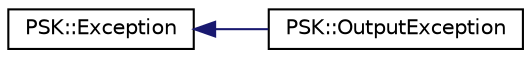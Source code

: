 digraph "Graphical Class Hierarchy"
{
 // INTERACTIVE_SVG=YES
 // LATEX_PDF_SIZE
  edge [fontname="Helvetica",fontsize="10",labelfontname="Helvetica",labelfontsize="10"];
  node [fontname="Helvetica",fontsize="10",shape=record];
  rankdir="LR";
  Node0 [label="PSK::Exception",height=0.2,width=0.4,color="black", fillcolor="white", style="filled",URL="$de/d63/class_p_s_k_1_1_exception.html",tooltip=" "];
  Node0 -> Node1 [dir="back",color="midnightblue",fontsize="10",style="solid",fontname="Helvetica"];
  Node1 [label="PSK::OutputException",height=0.2,width=0.4,color="black", fillcolor="white", style="filled",URL="$d6/d41/class_p_s_k_1_1_output_exception.html",tooltip="class for handling IO exception"];
}
